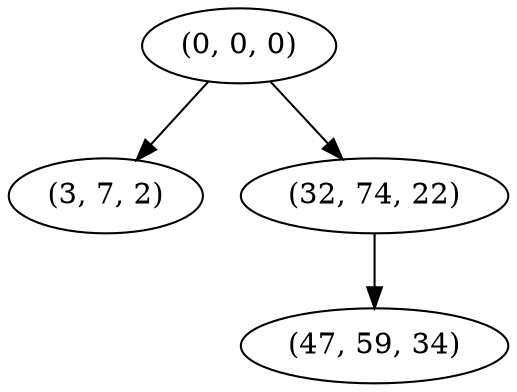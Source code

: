 digraph tree {
    "(0, 0, 0)";
    "(3, 7, 2)";
    "(32, 74, 22)";
    "(47, 59, 34)";
    "(0, 0, 0)" -> "(3, 7, 2)";
    "(0, 0, 0)" -> "(32, 74, 22)";
    "(32, 74, 22)" -> "(47, 59, 34)";
}
